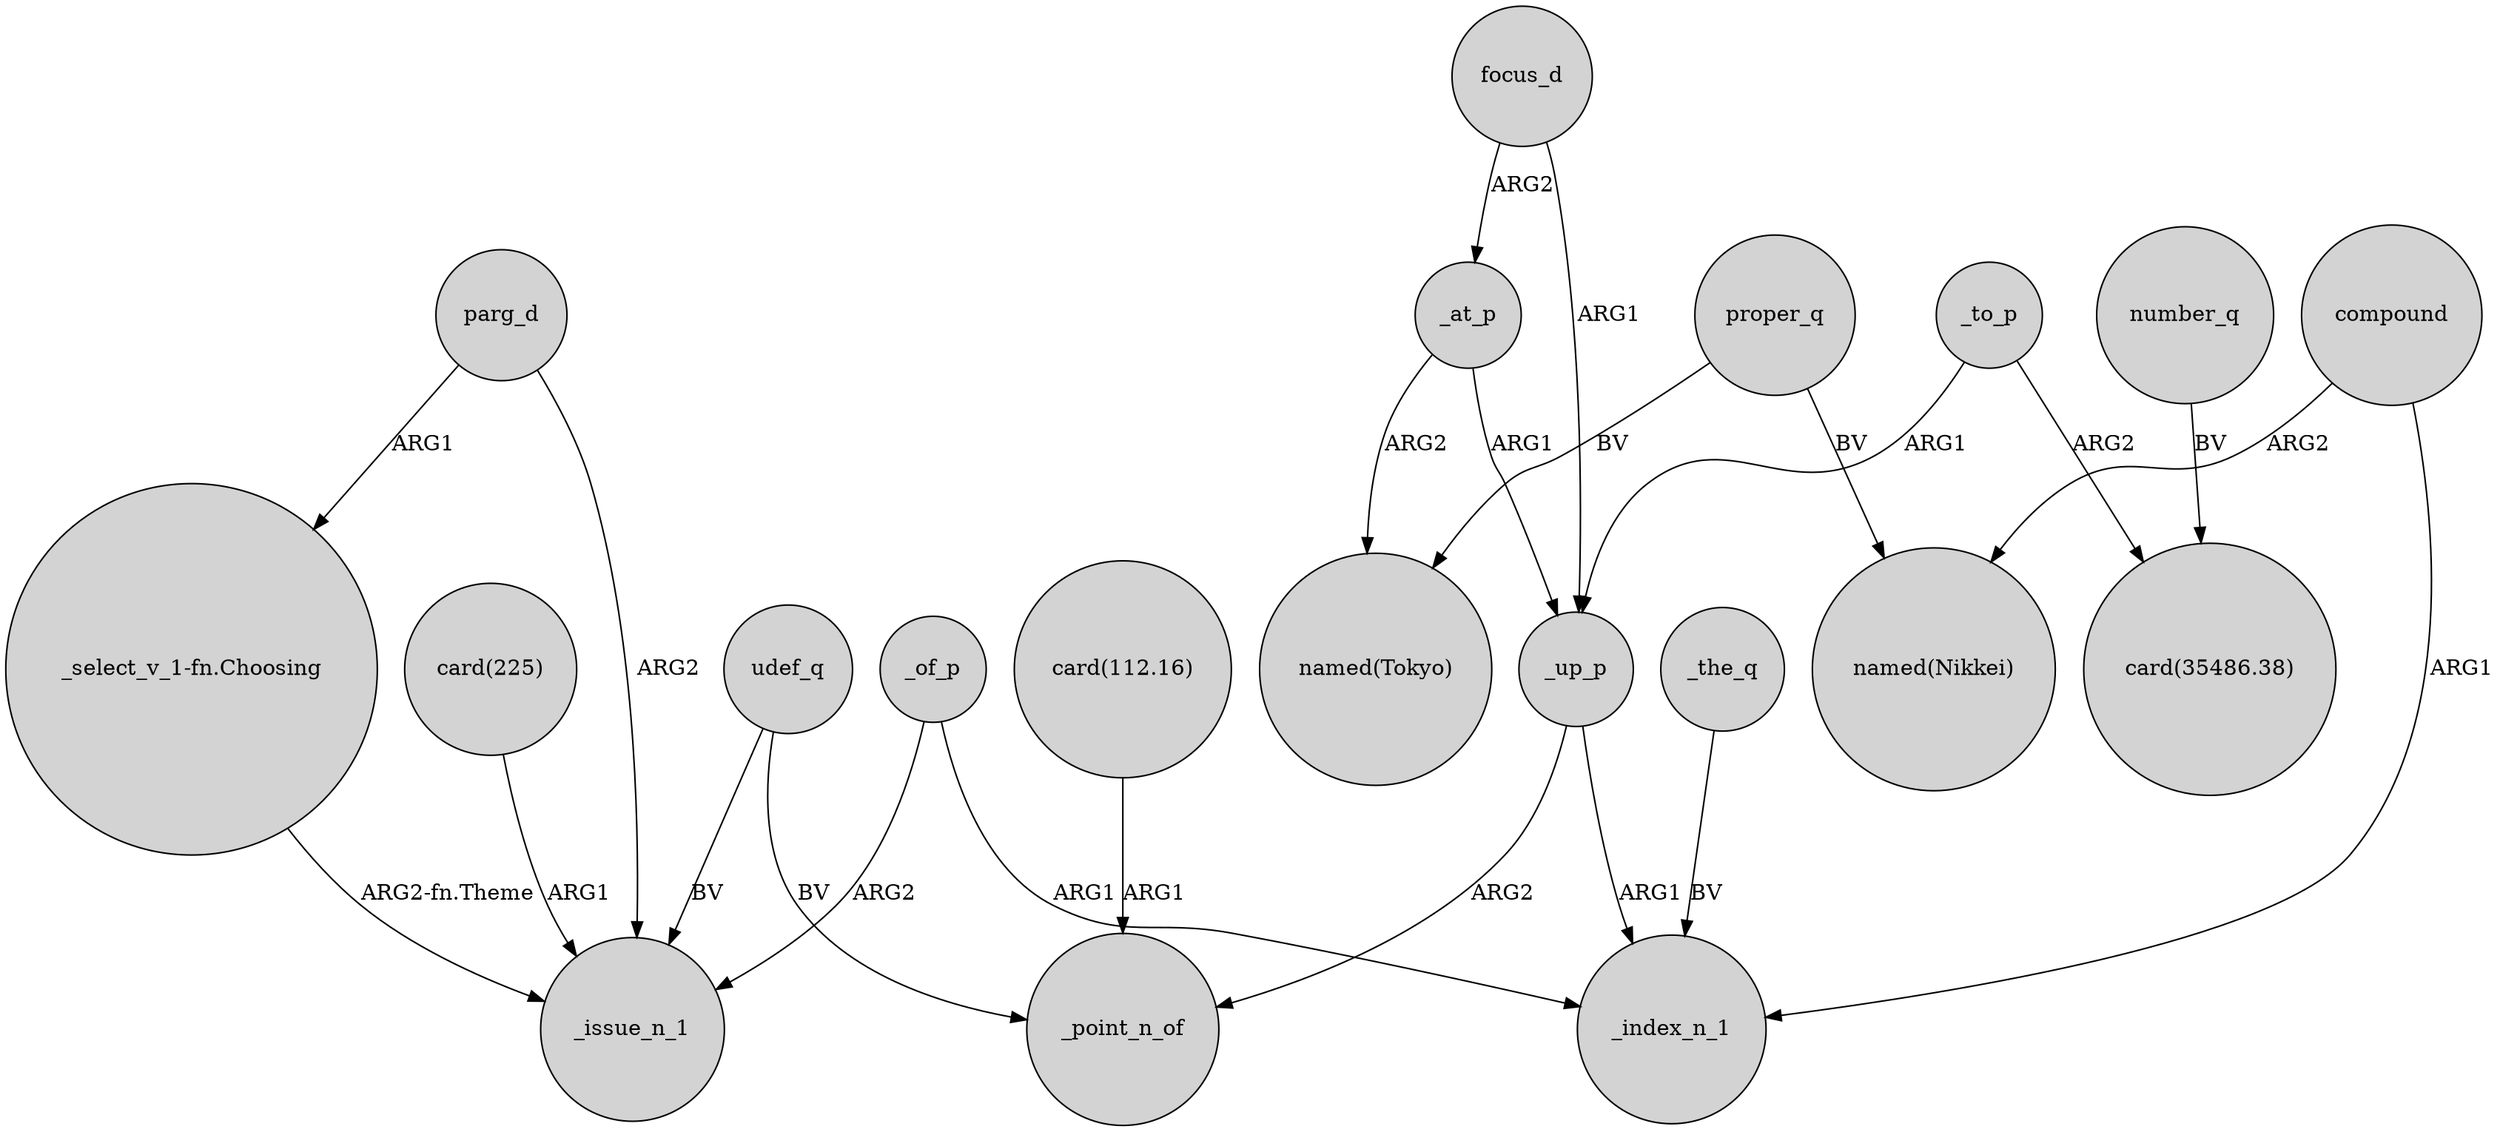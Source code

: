 digraph {
	node [shape=circle style=filled]
	"card(225)" -> _issue_n_1 [label=ARG1]
	_of_p -> _issue_n_1 [label=ARG2]
	"card(112.16)" -> _point_n_of [label=ARG1]
	focus_d -> _up_p [label=ARG1]
	_of_p -> _index_n_1 [label=ARG1]
	focus_d -> _at_p [label=ARG2]
	proper_q -> "named(Tokyo)" [label=BV]
	parg_d -> "_select_v_1-fn.Choosing" [label=ARG1]
	_to_p -> _up_p [label=ARG1]
	_to_p -> "card(35486.38)" [label=ARG2]
	proper_q -> "named(Nikkei)" [label=BV]
	number_q -> "card(35486.38)" [label=BV]
	_up_p -> _index_n_1 [label=ARG1]
	compound -> "named(Nikkei)" [label=ARG2]
	_at_p -> _up_p [label=ARG1]
	_at_p -> "named(Tokyo)" [label=ARG2]
	"_select_v_1-fn.Choosing" -> _issue_n_1 [label="ARG2-fn.Theme"]
	udef_q -> _issue_n_1 [label=BV]
	_the_q -> _index_n_1 [label=BV]
	parg_d -> _issue_n_1 [label=ARG2]
	_up_p -> _point_n_of [label=ARG2]
	compound -> _index_n_1 [label=ARG1]
	udef_q -> _point_n_of [label=BV]
}
